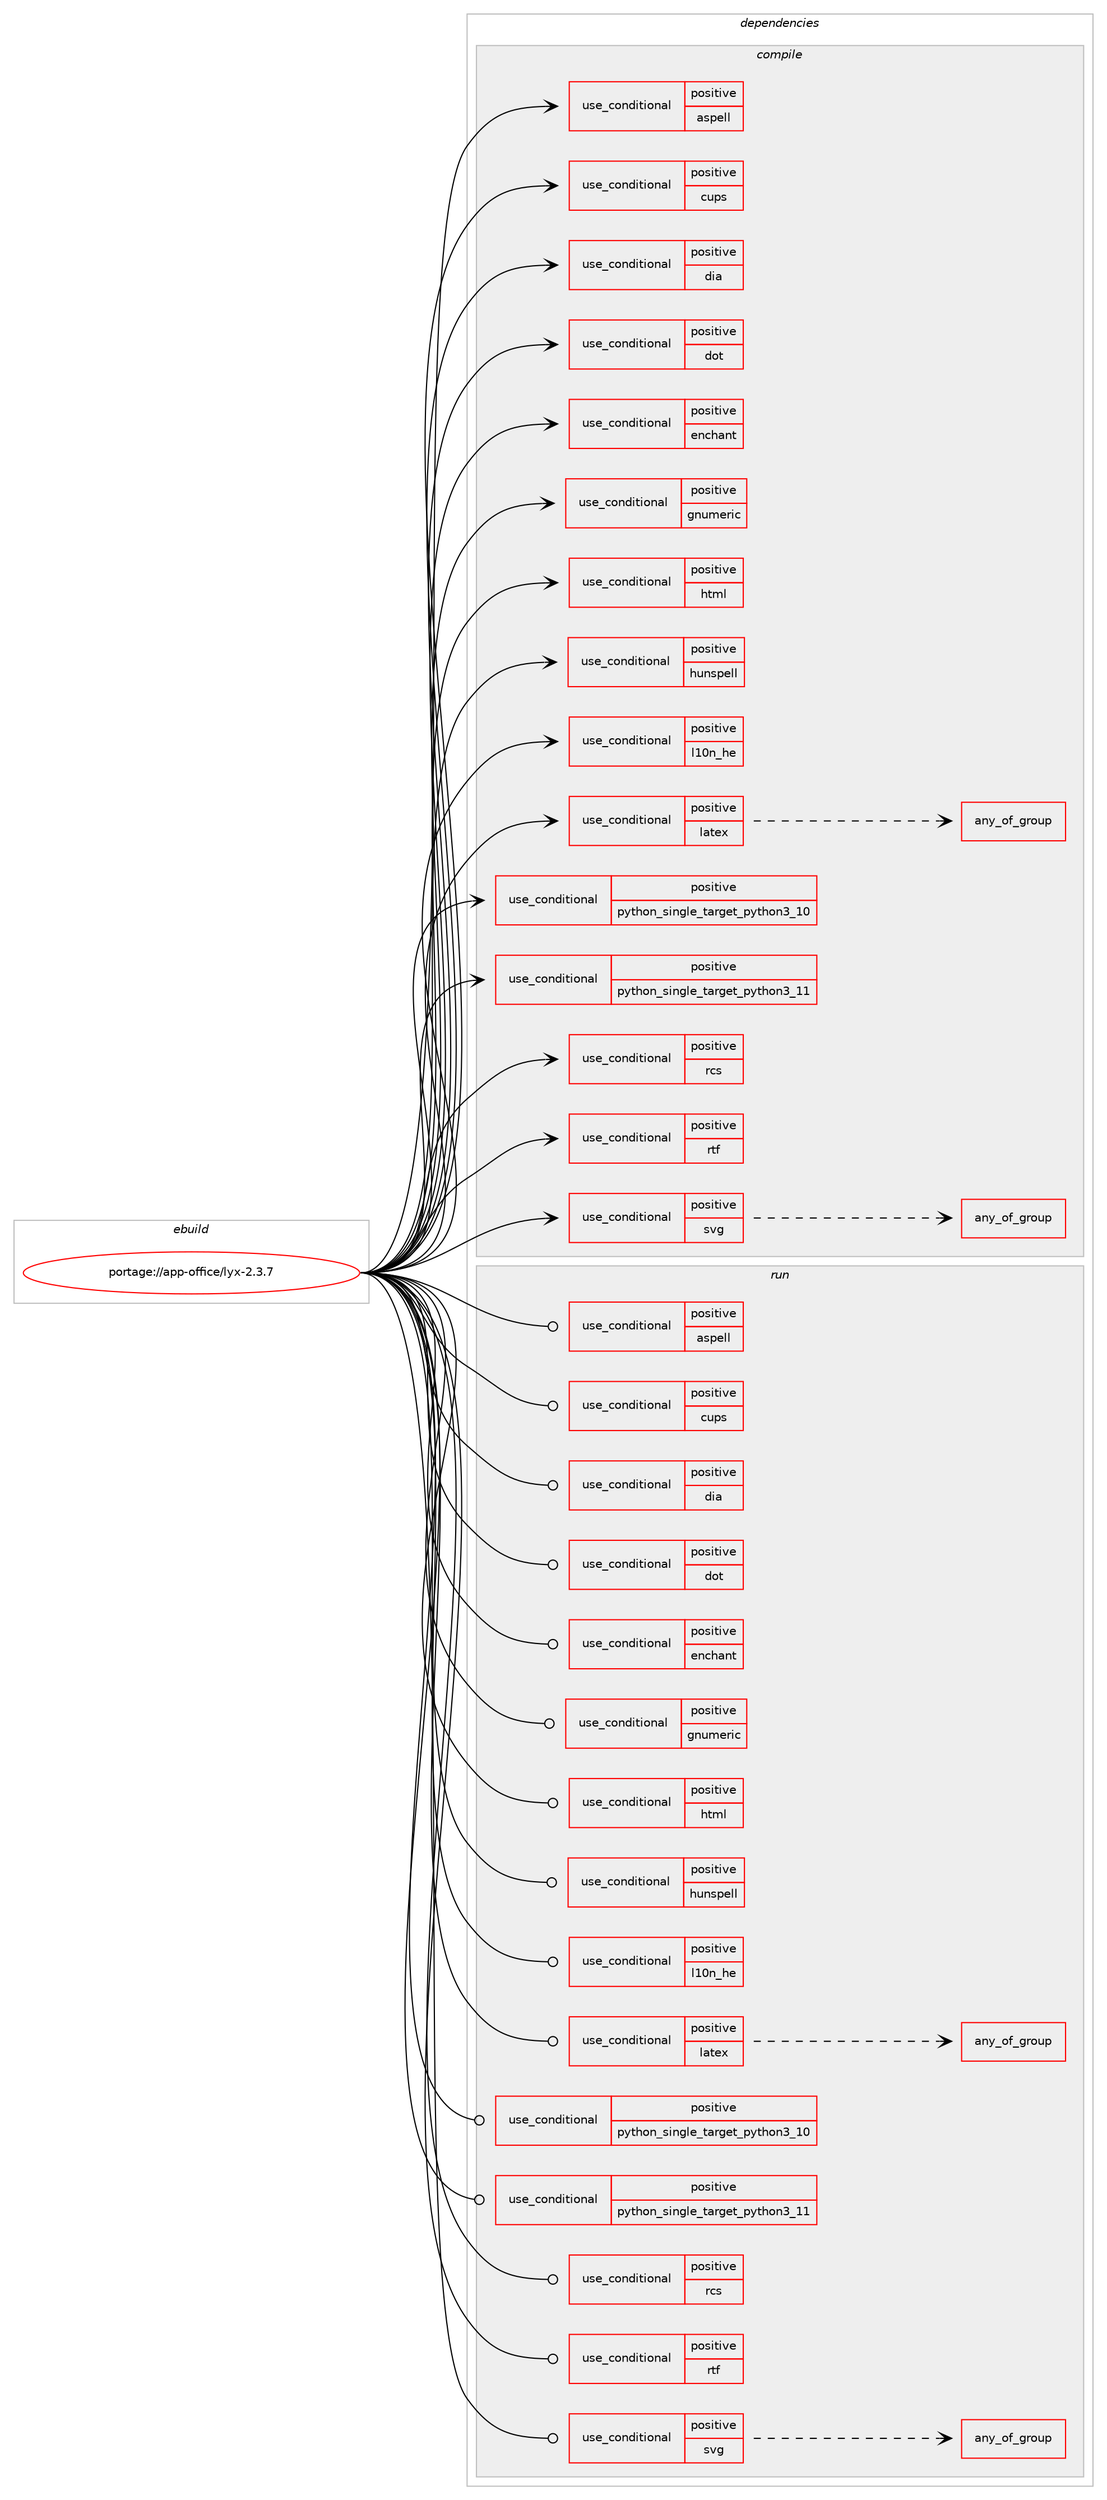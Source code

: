 digraph prolog {

# *************
# Graph options
# *************

newrank=true;
concentrate=true;
compound=true;
graph [rankdir=LR,fontname=Helvetica,fontsize=10,ranksep=1.5];#, ranksep=2.5, nodesep=0.2];
edge  [arrowhead=vee];
node  [fontname=Helvetica,fontsize=10];

# **********
# The ebuild
# **********

subgraph cluster_leftcol {
color=gray;
rank=same;
label=<<i>ebuild</i>>;
id [label="portage://app-office/lyx-2.3.7", color=red, width=4, href="../app-office/lyx-2.3.7.svg"];
}

# ****************
# The dependencies
# ****************

subgraph cluster_midcol {
color=gray;
label=<<i>dependencies</i>>;
subgraph cluster_compile {
fillcolor="#eeeeee";
style=filled;
label=<<i>compile</i>>;
subgraph cond13233 {
dependency21268 [label=<<TABLE BORDER="0" CELLBORDER="1" CELLSPACING="0" CELLPADDING="4"><TR><TD ROWSPAN="3" CELLPADDING="10">use_conditional</TD></TR><TR><TD>positive</TD></TR><TR><TD>aspell</TD></TR></TABLE>>, shape=none, color=red];
# *** BEGIN UNKNOWN DEPENDENCY TYPE (TODO) ***
# dependency21268 -> package_dependency(portage://app-office/lyx-2.3.7,install,no,app-text,aspell,none,[,,],[],[])
# *** END UNKNOWN DEPENDENCY TYPE (TODO) ***

}
id:e -> dependency21268:w [weight=20,style="solid",arrowhead="vee"];
subgraph cond13234 {
dependency21269 [label=<<TABLE BORDER="0" CELLBORDER="1" CELLSPACING="0" CELLPADDING="4"><TR><TD ROWSPAN="3" CELLPADDING="10">use_conditional</TD></TR><TR><TD>positive</TD></TR><TR><TD>cups</TD></TR></TABLE>>, shape=none, color=red];
# *** BEGIN UNKNOWN DEPENDENCY TYPE (TODO) ***
# dependency21269 -> package_dependency(portage://app-office/lyx-2.3.7,install,no,net-print,cups,none,[,,],[],[])
# *** END UNKNOWN DEPENDENCY TYPE (TODO) ***

}
id:e -> dependency21269:w [weight=20,style="solid",arrowhead="vee"];
subgraph cond13235 {
dependency21270 [label=<<TABLE BORDER="0" CELLBORDER="1" CELLSPACING="0" CELLPADDING="4"><TR><TD ROWSPAN="3" CELLPADDING="10">use_conditional</TD></TR><TR><TD>positive</TD></TR><TR><TD>dia</TD></TR></TABLE>>, shape=none, color=red];
# *** BEGIN UNKNOWN DEPENDENCY TYPE (TODO) ***
# dependency21270 -> package_dependency(portage://app-office/lyx-2.3.7,install,no,app-office,dia,none,[,,],[],[])
# *** END UNKNOWN DEPENDENCY TYPE (TODO) ***

}
id:e -> dependency21270:w [weight=20,style="solid",arrowhead="vee"];
subgraph cond13236 {
dependency21271 [label=<<TABLE BORDER="0" CELLBORDER="1" CELLSPACING="0" CELLPADDING="4"><TR><TD ROWSPAN="3" CELLPADDING="10">use_conditional</TD></TR><TR><TD>positive</TD></TR><TR><TD>dot</TD></TR></TABLE>>, shape=none, color=red];
# *** BEGIN UNKNOWN DEPENDENCY TYPE (TODO) ***
# dependency21271 -> package_dependency(portage://app-office/lyx-2.3.7,install,no,media-gfx,graphviz,none,[,,],[],[])
# *** END UNKNOWN DEPENDENCY TYPE (TODO) ***

}
id:e -> dependency21271:w [weight=20,style="solid",arrowhead="vee"];
subgraph cond13237 {
dependency21272 [label=<<TABLE BORDER="0" CELLBORDER="1" CELLSPACING="0" CELLPADDING="4"><TR><TD ROWSPAN="3" CELLPADDING="10">use_conditional</TD></TR><TR><TD>positive</TD></TR><TR><TD>enchant</TD></TR></TABLE>>, shape=none, color=red];
# *** BEGIN UNKNOWN DEPENDENCY TYPE (TODO) ***
# dependency21272 -> package_dependency(portage://app-office/lyx-2.3.7,install,no,app-text,enchant,none,[,,],[slot(2)],[])
# *** END UNKNOWN DEPENDENCY TYPE (TODO) ***

}
id:e -> dependency21272:w [weight=20,style="solid",arrowhead="vee"];
subgraph cond13238 {
dependency21273 [label=<<TABLE BORDER="0" CELLBORDER="1" CELLSPACING="0" CELLPADDING="4"><TR><TD ROWSPAN="3" CELLPADDING="10">use_conditional</TD></TR><TR><TD>positive</TD></TR><TR><TD>gnumeric</TD></TR></TABLE>>, shape=none, color=red];
# *** BEGIN UNKNOWN DEPENDENCY TYPE (TODO) ***
# dependency21273 -> package_dependency(portage://app-office/lyx-2.3.7,install,no,app-office,gnumeric,none,[,,],[],[])
# *** END UNKNOWN DEPENDENCY TYPE (TODO) ***

}
id:e -> dependency21273:w [weight=20,style="solid",arrowhead="vee"];
subgraph cond13239 {
dependency21274 [label=<<TABLE BORDER="0" CELLBORDER="1" CELLSPACING="0" CELLPADDING="4"><TR><TD ROWSPAN="3" CELLPADDING="10">use_conditional</TD></TR><TR><TD>positive</TD></TR><TR><TD>html</TD></TR></TABLE>>, shape=none, color=red];
# *** BEGIN UNKNOWN DEPENDENCY TYPE (TODO) ***
# dependency21274 -> package_dependency(portage://app-office/lyx-2.3.7,install,no,dev-tex,html2latex,none,[,,],[],[])
# *** END UNKNOWN DEPENDENCY TYPE (TODO) ***

}
id:e -> dependency21274:w [weight=20,style="solid",arrowhead="vee"];
subgraph cond13240 {
dependency21275 [label=<<TABLE BORDER="0" CELLBORDER="1" CELLSPACING="0" CELLPADDING="4"><TR><TD ROWSPAN="3" CELLPADDING="10">use_conditional</TD></TR><TR><TD>positive</TD></TR><TR><TD>hunspell</TD></TR></TABLE>>, shape=none, color=red];
# *** BEGIN UNKNOWN DEPENDENCY TYPE (TODO) ***
# dependency21275 -> package_dependency(portage://app-office/lyx-2.3.7,install,no,app-text,hunspell,none,[,,],[],[])
# *** END UNKNOWN DEPENDENCY TYPE (TODO) ***

}
id:e -> dependency21275:w [weight=20,style="solid",arrowhead="vee"];
subgraph cond13241 {
dependency21276 [label=<<TABLE BORDER="0" CELLBORDER="1" CELLSPACING="0" CELLPADDING="4"><TR><TD ROWSPAN="3" CELLPADDING="10">use_conditional</TD></TR><TR><TD>positive</TD></TR><TR><TD>l10n_he</TD></TR></TABLE>>, shape=none, color=red];
# *** BEGIN UNKNOWN DEPENDENCY TYPE (TODO) ***
# dependency21276 -> package_dependency(portage://app-office/lyx-2.3.7,install,no,dev-tex,culmus-latex,none,[,,],[],[])
# *** END UNKNOWN DEPENDENCY TYPE (TODO) ***

}
id:e -> dependency21276:w [weight=20,style="solid",arrowhead="vee"];
subgraph cond13242 {
dependency21277 [label=<<TABLE BORDER="0" CELLBORDER="1" CELLSPACING="0" CELLPADDING="4"><TR><TD ROWSPAN="3" CELLPADDING="10">use_conditional</TD></TR><TR><TD>positive</TD></TR><TR><TD>latex</TD></TR></TABLE>>, shape=none, color=red];
# *** BEGIN UNKNOWN DEPENDENCY TYPE (TODO) ***
# dependency21277 -> package_dependency(portage://app-office/lyx-2.3.7,install,no,app-text,dvipng,none,[,,],[],[])
# *** END UNKNOWN DEPENDENCY TYPE (TODO) ***

# *** BEGIN UNKNOWN DEPENDENCY TYPE (TODO) ***
# dependency21277 -> package_dependency(portage://app-office/lyx-2.3.7,install,no,app-text,ghostscript-gpl,none,[,,],[],[])
# *** END UNKNOWN DEPENDENCY TYPE (TODO) ***

# *** BEGIN UNKNOWN DEPENDENCY TYPE (TODO) ***
# dependency21277 -> package_dependency(portage://app-office/lyx-2.3.7,install,no,app-text,ps2eps,none,[,,],[],[])
# *** END UNKNOWN DEPENDENCY TYPE (TODO) ***

# *** BEGIN UNKNOWN DEPENDENCY TYPE (TODO) ***
# dependency21277 -> package_dependency(portage://app-office/lyx-2.3.7,install,no,app-text,texlive,none,[,,],[],[])
# *** END UNKNOWN DEPENDENCY TYPE (TODO) ***

# *** BEGIN UNKNOWN DEPENDENCY TYPE (TODO) ***
# dependency21277 -> package_dependency(portage://app-office/lyx-2.3.7,install,no,dev-texlive,texlive-fontsrecommended,none,[,,],[],[])
# *** END UNKNOWN DEPENDENCY TYPE (TODO) ***

# *** BEGIN UNKNOWN DEPENDENCY TYPE (TODO) ***
# dependency21277 -> package_dependency(portage://app-office/lyx-2.3.7,install,no,dev-texlive,texlive-latexextra,none,[,,],[],[])
# *** END UNKNOWN DEPENDENCY TYPE (TODO) ***

# *** BEGIN UNKNOWN DEPENDENCY TYPE (TODO) ***
# dependency21277 -> package_dependency(portage://app-office/lyx-2.3.7,install,no,dev-texlive,texlive-mathscience,none,[,,],[],[])
# *** END UNKNOWN DEPENDENCY TYPE (TODO) ***

# *** BEGIN UNKNOWN DEPENDENCY TYPE (TODO) ***
# dependency21277 -> package_dependency(portage://app-office/lyx-2.3.7,install,no,dev-texlive,texlive-pictures,none,[,,],[],[])
# *** END UNKNOWN DEPENDENCY TYPE (TODO) ***

# *** BEGIN UNKNOWN DEPENDENCY TYPE (TODO) ***
# dependency21277 -> package_dependency(portage://app-office/lyx-2.3.7,install,no,dev-texlive,texlive-plaingeneric,none,[,,],[],[])
# *** END UNKNOWN DEPENDENCY TYPE (TODO) ***

subgraph any353 {
dependency21278 [label=<<TABLE BORDER="0" CELLBORDER="1" CELLSPACING="0" CELLPADDING="4"><TR><TD CELLPADDING="10">any_of_group</TD></TR></TABLE>>, shape=none, color=red];# *** BEGIN UNKNOWN DEPENDENCY TYPE (TODO) ***
# dependency21278 -> package_dependency(portage://app-office/lyx-2.3.7,install,no,dev-tex,hevea,none,[,,],[],[])
# *** END UNKNOWN DEPENDENCY TYPE (TODO) ***

# *** BEGIN UNKNOWN DEPENDENCY TYPE (TODO) ***
# dependency21278 -> package_dependency(portage://app-office/lyx-2.3.7,install,no,dev-tex,latex2html,none,[,,],[],[])
# *** END UNKNOWN DEPENDENCY TYPE (TODO) ***

# *** BEGIN UNKNOWN DEPENDENCY TYPE (TODO) ***
# dependency21278 -> package_dependency(portage://app-office/lyx-2.3.7,install,no,dev-tex,tex4ht,none,[,,],[],[use(enable(java),none)])
# *** END UNKNOWN DEPENDENCY TYPE (TODO) ***

# *** BEGIN UNKNOWN DEPENDENCY TYPE (TODO) ***
# dependency21278 -> package_dependency(portage://app-office/lyx-2.3.7,install,no,dev-tex,tth,none,[,,],[],[])
# *** END UNKNOWN DEPENDENCY TYPE (TODO) ***

}
dependency21277:e -> dependency21278:w [weight=20,style="dashed",arrowhead="vee"];
}
id:e -> dependency21277:w [weight=20,style="solid",arrowhead="vee"];
subgraph cond13243 {
dependency21279 [label=<<TABLE BORDER="0" CELLBORDER="1" CELLSPACING="0" CELLPADDING="4"><TR><TD ROWSPAN="3" CELLPADDING="10">use_conditional</TD></TR><TR><TD>positive</TD></TR><TR><TD>python_single_target_python3_10</TD></TR></TABLE>>, shape=none, color=red];
# *** BEGIN UNKNOWN DEPENDENCY TYPE (TODO) ***
# dependency21279 -> package_dependency(portage://app-office/lyx-2.3.7,install,no,dev-lang,python,none,[,,],[slot(3.10)],[])
# *** END UNKNOWN DEPENDENCY TYPE (TODO) ***

}
id:e -> dependency21279:w [weight=20,style="solid",arrowhead="vee"];
subgraph cond13244 {
dependency21280 [label=<<TABLE BORDER="0" CELLBORDER="1" CELLSPACING="0" CELLPADDING="4"><TR><TD ROWSPAN="3" CELLPADDING="10">use_conditional</TD></TR><TR><TD>positive</TD></TR><TR><TD>python_single_target_python3_11</TD></TR></TABLE>>, shape=none, color=red];
# *** BEGIN UNKNOWN DEPENDENCY TYPE (TODO) ***
# dependency21280 -> package_dependency(portage://app-office/lyx-2.3.7,install,no,dev-lang,python,none,[,,],[slot(3.11)],[])
# *** END UNKNOWN DEPENDENCY TYPE (TODO) ***

}
id:e -> dependency21280:w [weight=20,style="solid",arrowhead="vee"];
subgraph cond13245 {
dependency21281 [label=<<TABLE BORDER="0" CELLBORDER="1" CELLSPACING="0" CELLPADDING="4"><TR><TD ROWSPAN="3" CELLPADDING="10">use_conditional</TD></TR><TR><TD>positive</TD></TR><TR><TD>rcs</TD></TR></TABLE>>, shape=none, color=red];
# *** BEGIN UNKNOWN DEPENDENCY TYPE (TODO) ***
# dependency21281 -> package_dependency(portage://app-office/lyx-2.3.7,install,no,dev-vcs,rcs,none,[,,],[],[])
# *** END UNKNOWN DEPENDENCY TYPE (TODO) ***

}
id:e -> dependency21281:w [weight=20,style="solid",arrowhead="vee"];
subgraph cond13246 {
dependency21282 [label=<<TABLE BORDER="0" CELLBORDER="1" CELLSPACING="0" CELLPADDING="4"><TR><TD ROWSPAN="3" CELLPADDING="10">use_conditional</TD></TR><TR><TD>positive</TD></TR><TR><TD>rtf</TD></TR></TABLE>>, shape=none, color=red];
# *** BEGIN UNKNOWN DEPENDENCY TYPE (TODO) ***
# dependency21282 -> package_dependency(portage://app-office/lyx-2.3.7,install,no,app-text,unrtf,none,[,,],[],[])
# *** END UNKNOWN DEPENDENCY TYPE (TODO) ***

# *** BEGIN UNKNOWN DEPENDENCY TYPE (TODO) ***
# dependency21282 -> package_dependency(portage://app-office/lyx-2.3.7,install,no,dev-tex,html2latex,none,[,,],[],[])
# *** END UNKNOWN DEPENDENCY TYPE (TODO) ***

# *** BEGIN UNKNOWN DEPENDENCY TYPE (TODO) ***
# dependency21282 -> package_dependency(portage://app-office/lyx-2.3.7,install,no,dev-tex,latex2rtf,none,[,,],[],[])
# *** END UNKNOWN DEPENDENCY TYPE (TODO) ***

}
id:e -> dependency21282:w [weight=20,style="solid",arrowhead="vee"];
subgraph cond13247 {
dependency21283 [label=<<TABLE BORDER="0" CELLBORDER="1" CELLSPACING="0" CELLPADDING="4"><TR><TD ROWSPAN="3" CELLPADDING="10">use_conditional</TD></TR><TR><TD>positive</TD></TR><TR><TD>svg</TD></TR></TABLE>>, shape=none, color=red];
subgraph any354 {
dependency21284 [label=<<TABLE BORDER="0" CELLBORDER="1" CELLSPACING="0" CELLPADDING="4"><TR><TD CELLPADDING="10">any_of_group</TD></TR></TABLE>>, shape=none, color=red];# *** BEGIN UNKNOWN DEPENDENCY TYPE (TODO) ***
# dependency21284 -> package_dependency(portage://app-office/lyx-2.3.7,install,no,gnome-base,librsvg,none,[,,],[],[])
# *** END UNKNOWN DEPENDENCY TYPE (TODO) ***

# *** BEGIN UNKNOWN DEPENDENCY TYPE (TODO) ***
# dependency21284 -> package_dependency(portage://app-office/lyx-2.3.7,install,no,media-gfx,inkscape,none,[,,],[],[])
# *** END UNKNOWN DEPENDENCY TYPE (TODO) ***

}
dependency21283:e -> dependency21284:w [weight=20,style="dashed",arrowhead="vee"];
}
id:e -> dependency21283:w [weight=20,style="solid",arrowhead="vee"];
# *** BEGIN UNKNOWN DEPENDENCY TYPE (TODO) ***
# id -> package_dependency(portage://app-office/lyx-2.3.7,install,no,app-text,mythes,none,[,,],[],[])
# *** END UNKNOWN DEPENDENCY TYPE (TODO) ***

# *** BEGIN UNKNOWN DEPENDENCY TYPE (TODO) ***
# id -> package_dependency(portage://app-office/lyx-2.3.7,install,no,dev-libs,boost,none,[,,],any_same_slot,[])
# *** END UNKNOWN DEPENDENCY TYPE (TODO) ***

# *** BEGIN UNKNOWN DEPENDENCY TYPE (TODO) ***
# id -> package_dependency(portage://app-office/lyx-2.3.7,install,no,dev-qt,qtconcurrent,none,[,,],[slot(5)],[])
# *** END UNKNOWN DEPENDENCY TYPE (TODO) ***

# *** BEGIN UNKNOWN DEPENDENCY TYPE (TODO) ***
# id -> package_dependency(portage://app-office/lyx-2.3.7,install,no,dev-qt,qtcore,none,[,,],[slot(5)],[])
# *** END UNKNOWN DEPENDENCY TYPE (TODO) ***

# *** BEGIN UNKNOWN DEPENDENCY TYPE (TODO) ***
# id -> package_dependency(portage://app-office/lyx-2.3.7,install,no,dev-qt,qtgui,none,[,,],[slot(5)],[])
# *** END UNKNOWN DEPENDENCY TYPE (TODO) ***

# *** BEGIN UNKNOWN DEPENDENCY TYPE (TODO) ***
# id -> package_dependency(portage://app-office/lyx-2.3.7,install,no,dev-qt,qtsvg,none,[,,],[slot(5)],[])
# *** END UNKNOWN DEPENDENCY TYPE (TODO) ***

# *** BEGIN UNKNOWN DEPENDENCY TYPE (TODO) ***
# id -> package_dependency(portage://app-office/lyx-2.3.7,install,no,dev-qt,qtwidgets,none,[,,],[slot(5)],[])
# *** END UNKNOWN DEPENDENCY TYPE (TODO) ***

# *** BEGIN UNKNOWN DEPENDENCY TYPE (TODO) ***
# id -> package_dependency(portage://app-office/lyx-2.3.7,install,no,dev-qt,qtx11extras,none,[,,],[slot(5)],[])
# *** END UNKNOWN DEPENDENCY TYPE (TODO) ***

# *** BEGIN UNKNOWN DEPENDENCY TYPE (TODO) ***
# id -> package_dependency(portage://app-office/lyx-2.3.7,install,no,sys-apps,file,none,[,,],[],[])
# *** END UNKNOWN DEPENDENCY TYPE (TODO) ***

# *** BEGIN UNKNOWN DEPENDENCY TYPE (TODO) ***
# id -> package_dependency(portage://app-office/lyx-2.3.7,install,no,sys-libs,zlib,none,[,,],[],[])
# *** END UNKNOWN DEPENDENCY TYPE (TODO) ***

# *** BEGIN UNKNOWN DEPENDENCY TYPE (TODO) ***
# id -> package_dependency(portage://app-office/lyx-2.3.7,install,no,virtual,imagemagick-tools,none,[,,],[],[use(enable(png),none),use(optenable(svg),none)])
# *** END UNKNOWN DEPENDENCY TYPE (TODO) ***

# *** BEGIN UNKNOWN DEPENDENCY TYPE (TODO) ***
# id -> package_dependency(portage://app-office/lyx-2.3.7,install,no,x11-misc,xdg-utils,none,[,,],[],[])
# *** END UNKNOWN DEPENDENCY TYPE (TODO) ***

}
subgraph cluster_compileandrun {
fillcolor="#eeeeee";
style=filled;
label=<<i>compile and run</i>>;
}
subgraph cluster_run {
fillcolor="#eeeeee";
style=filled;
label=<<i>run</i>>;
subgraph cond13248 {
dependency21285 [label=<<TABLE BORDER="0" CELLBORDER="1" CELLSPACING="0" CELLPADDING="4"><TR><TD ROWSPAN="3" CELLPADDING="10">use_conditional</TD></TR><TR><TD>positive</TD></TR><TR><TD>aspell</TD></TR></TABLE>>, shape=none, color=red];
# *** BEGIN UNKNOWN DEPENDENCY TYPE (TODO) ***
# dependency21285 -> package_dependency(portage://app-office/lyx-2.3.7,run,no,app-text,aspell,none,[,,],[],[])
# *** END UNKNOWN DEPENDENCY TYPE (TODO) ***

}
id:e -> dependency21285:w [weight=20,style="solid",arrowhead="odot"];
subgraph cond13249 {
dependency21286 [label=<<TABLE BORDER="0" CELLBORDER="1" CELLSPACING="0" CELLPADDING="4"><TR><TD ROWSPAN="3" CELLPADDING="10">use_conditional</TD></TR><TR><TD>positive</TD></TR><TR><TD>cups</TD></TR></TABLE>>, shape=none, color=red];
# *** BEGIN UNKNOWN DEPENDENCY TYPE (TODO) ***
# dependency21286 -> package_dependency(portage://app-office/lyx-2.3.7,run,no,net-print,cups,none,[,,],[],[])
# *** END UNKNOWN DEPENDENCY TYPE (TODO) ***

}
id:e -> dependency21286:w [weight=20,style="solid",arrowhead="odot"];
subgraph cond13250 {
dependency21287 [label=<<TABLE BORDER="0" CELLBORDER="1" CELLSPACING="0" CELLPADDING="4"><TR><TD ROWSPAN="3" CELLPADDING="10">use_conditional</TD></TR><TR><TD>positive</TD></TR><TR><TD>dia</TD></TR></TABLE>>, shape=none, color=red];
# *** BEGIN UNKNOWN DEPENDENCY TYPE (TODO) ***
# dependency21287 -> package_dependency(portage://app-office/lyx-2.3.7,run,no,app-office,dia,none,[,,],[],[])
# *** END UNKNOWN DEPENDENCY TYPE (TODO) ***

}
id:e -> dependency21287:w [weight=20,style="solid",arrowhead="odot"];
subgraph cond13251 {
dependency21288 [label=<<TABLE BORDER="0" CELLBORDER="1" CELLSPACING="0" CELLPADDING="4"><TR><TD ROWSPAN="3" CELLPADDING="10">use_conditional</TD></TR><TR><TD>positive</TD></TR><TR><TD>dot</TD></TR></TABLE>>, shape=none, color=red];
# *** BEGIN UNKNOWN DEPENDENCY TYPE (TODO) ***
# dependency21288 -> package_dependency(portage://app-office/lyx-2.3.7,run,no,media-gfx,graphviz,none,[,,],[],[])
# *** END UNKNOWN DEPENDENCY TYPE (TODO) ***

}
id:e -> dependency21288:w [weight=20,style="solid",arrowhead="odot"];
subgraph cond13252 {
dependency21289 [label=<<TABLE BORDER="0" CELLBORDER="1" CELLSPACING="0" CELLPADDING="4"><TR><TD ROWSPAN="3" CELLPADDING="10">use_conditional</TD></TR><TR><TD>positive</TD></TR><TR><TD>enchant</TD></TR></TABLE>>, shape=none, color=red];
# *** BEGIN UNKNOWN DEPENDENCY TYPE (TODO) ***
# dependency21289 -> package_dependency(portage://app-office/lyx-2.3.7,run,no,app-text,enchant,none,[,,],[slot(2)],[])
# *** END UNKNOWN DEPENDENCY TYPE (TODO) ***

}
id:e -> dependency21289:w [weight=20,style="solid",arrowhead="odot"];
subgraph cond13253 {
dependency21290 [label=<<TABLE BORDER="0" CELLBORDER="1" CELLSPACING="0" CELLPADDING="4"><TR><TD ROWSPAN="3" CELLPADDING="10">use_conditional</TD></TR><TR><TD>positive</TD></TR><TR><TD>gnumeric</TD></TR></TABLE>>, shape=none, color=red];
# *** BEGIN UNKNOWN DEPENDENCY TYPE (TODO) ***
# dependency21290 -> package_dependency(portage://app-office/lyx-2.3.7,run,no,app-office,gnumeric,none,[,,],[],[])
# *** END UNKNOWN DEPENDENCY TYPE (TODO) ***

}
id:e -> dependency21290:w [weight=20,style="solid",arrowhead="odot"];
subgraph cond13254 {
dependency21291 [label=<<TABLE BORDER="0" CELLBORDER="1" CELLSPACING="0" CELLPADDING="4"><TR><TD ROWSPAN="3" CELLPADDING="10">use_conditional</TD></TR><TR><TD>positive</TD></TR><TR><TD>html</TD></TR></TABLE>>, shape=none, color=red];
# *** BEGIN UNKNOWN DEPENDENCY TYPE (TODO) ***
# dependency21291 -> package_dependency(portage://app-office/lyx-2.3.7,run,no,dev-tex,html2latex,none,[,,],[],[])
# *** END UNKNOWN DEPENDENCY TYPE (TODO) ***

}
id:e -> dependency21291:w [weight=20,style="solid",arrowhead="odot"];
subgraph cond13255 {
dependency21292 [label=<<TABLE BORDER="0" CELLBORDER="1" CELLSPACING="0" CELLPADDING="4"><TR><TD ROWSPAN="3" CELLPADDING="10">use_conditional</TD></TR><TR><TD>positive</TD></TR><TR><TD>hunspell</TD></TR></TABLE>>, shape=none, color=red];
# *** BEGIN UNKNOWN DEPENDENCY TYPE (TODO) ***
# dependency21292 -> package_dependency(portage://app-office/lyx-2.3.7,run,no,app-text,hunspell,none,[,,],[],[])
# *** END UNKNOWN DEPENDENCY TYPE (TODO) ***

}
id:e -> dependency21292:w [weight=20,style="solid",arrowhead="odot"];
subgraph cond13256 {
dependency21293 [label=<<TABLE BORDER="0" CELLBORDER="1" CELLSPACING="0" CELLPADDING="4"><TR><TD ROWSPAN="3" CELLPADDING="10">use_conditional</TD></TR><TR><TD>positive</TD></TR><TR><TD>l10n_he</TD></TR></TABLE>>, shape=none, color=red];
# *** BEGIN UNKNOWN DEPENDENCY TYPE (TODO) ***
# dependency21293 -> package_dependency(portage://app-office/lyx-2.3.7,run,no,dev-tex,culmus-latex,none,[,,],[],[])
# *** END UNKNOWN DEPENDENCY TYPE (TODO) ***

}
id:e -> dependency21293:w [weight=20,style="solid",arrowhead="odot"];
subgraph cond13257 {
dependency21294 [label=<<TABLE BORDER="0" CELLBORDER="1" CELLSPACING="0" CELLPADDING="4"><TR><TD ROWSPAN="3" CELLPADDING="10">use_conditional</TD></TR><TR><TD>positive</TD></TR><TR><TD>latex</TD></TR></TABLE>>, shape=none, color=red];
# *** BEGIN UNKNOWN DEPENDENCY TYPE (TODO) ***
# dependency21294 -> package_dependency(portage://app-office/lyx-2.3.7,run,no,app-text,dvipng,none,[,,],[],[])
# *** END UNKNOWN DEPENDENCY TYPE (TODO) ***

# *** BEGIN UNKNOWN DEPENDENCY TYPE (TODO) ***
# dependency21294 -> package_dependency(portage://app-office/lyx-2.3.7,run,no,app-text,ghostscript-gpl,none,[,,],[],[])
# *** END UNKNOWN DEPENDENCY TYPE (TODO) ***

# *** BEGIN UNKNOWN DEPENDENCY TYPE (TODO) ***
# dependency21294 -> package_dependency(portage://app-office/lyx-2.3.7,run,no,app-text,ps2eps,none,[,,],[],[])
# *** END UNKNOWN DEPENDENCY TYPE (TODO) ***

# *** BEGIN UNKNOWN DEPENDENCY TYPE (TODO) ***
# dependency21294 -> package_dependency(portage://app-office/lyx-2.3.7,run,no,app-text,texlive,none,[,,],[],[])
# *** END UNKNOWN DEPENDENCY TYPE (TODO) ***

# *** BEGIN UNKNOWN DEPENDENCY TYPE (TODO) ***
# dependency21294 -> package_dependency(portage://app-office/lyx-2.3.7,run,no,dev-texlive,texlive-fontsrecommended,none,[,,],[],[])
# *** END UNKNOWN DEPENDENCY TYPE (TODO) ***

# *** BEGIN UNKNOWN DEPENDENCY TYPE (TODO) ***
# dependency21294 -> package_dependency(portage://app-office/lyx-2.3.7,run,no,dev-texlive,texlive-latexextra,none,[,,],[],[])
# *** END UNKNOWN DEPENDENCY TYPE (TODO) ***

# *** BEGIN UNKNOWN DEPENDENCY TYPE (TODO) ***
# dependency21294 -> package_dependency(portage://app-office/lyx-2.3.7,run,no,dev-texlive,texlive-mathscience,none,[,,],[],[])
# *** END UNKNOWN DEPENDENCY TYPE (TODO) ***

# *** BEGIN UNKNOWN DEPENDENCY TYPE (TODO) ***
# dependency21294 -> package_dependency(portage://app-office/lyx-2.3.7,run,no,dev-texlive,texlive-pictures,none,[,,],[],[])
# *** END UNKNOWN DEPENDENCY TYPE (TODO) ***

# *** BEGIN UNKNOWN DEPENDENCY TYPE (TODO) ***
# dependency21294 -> package_dependency(portage://app-office/lyx-2.3.7,run,no,dev-texlive,texlive-plaingeneric,none,[,,],[],[])
# *** END UNKNOWN DEPENDENCY TYPE (TODO) ***

subgraph any355 {
dependency21295 [label=<<TABLE BORDER="0" CELLBORDER="1" CELLSPACING="0" CELLPADDING="4"><TR><TD CELLPADDING="10">any_of_group</TD></TR></TABLE>>, shape=none, color=red];# *** BEGIN UNKNOWN DEPENDENCY TYPE (TODO) ***
# dependency21295 -> package_dependency(portage://app-office/lyx-2.3.7,run,no,dev-tex,hevea,none,[,,],[],[])
# *** END UNKNOWN DEPENDENCY TYPE (TODO) ***

# *** BEGIN UNKNOWN DEPENDENCY TYPE (TODO) ***
# dependency21295 -> package_dependency(portage://app-office/lyx-2.3.7,run,no,dev-tex,latex2html,none,[,,],[],[])
# *** END UNKNOWN DEPENDENCY TYPE (TODO) ***

# *** BEGIN UNKNOWN DEPENDENCY TYPE (TODO) ***
# dependency21295 -> package_dependency(portage://app-office/lyx-2.3.7,run,no,dev-tex,tex4ht,none,[,,],[],[use(enable(java),none)])
# *** END UNKNOWN DEPENDENCY TYPE (TODO) ***

# *** BEGIN UNKNOWN DEPENDENCY TYPE (TODO) ***
# dependency21295 -> package_dependency(portage://app-office/lyx-2.3.7,run,no,dev-tex,tth,none,[,,],[],[])
# *** END UNKNOWN DEPENDENCY TYPE (TODO) ***

}
dependency21294:e -> dependency21295:w [weight=20,style="dashed",arrowhead="vee"];
}
id:e -> dependency21294:w [weight=20,style="solid",arrowhead="odot"];
subgraph cond13258 {
dependency21296 [label=<<TABLE BORDER="0" CELLBORDER="1" CELLSPACING="0" CELLPADDING="4"><TR><TD ROWSPAN="3" CELLPADDING="10">use_conditional</TD></TR><TR><TD>positive</TD></TR><TR><TD>python_single_target_python3_10</TD></TR></TABLE>>, shape=none, color=red];
# *** BEGIN UNKNOWN DEPENDENCY TYPE (TODO) ***
# dependency21296 -> package_dependency(portage://app-office/lyx-2.3.7,run,no,dev-lang,python,none,[,,],[slot(3.10)],[])
# *** END UNKNOWN DEPENDENCY TYPE (TODO) ***

}
id:e -> dependency21296:w [weight=20,style="solid",arrowhead="odot"];
subgraph cond13259 {
dependency21297 [label=<<TABLE BORDER="0" CELLBORDER="1" CELLSPACING="0" CELLPADDING="4"><TR><TD ROWSPAN="3" CELLPADDING="10">use_conditional</TD></TR><TR><TD>positive</TD></TR><TR><TD>python_single_target_python3_11</TD></TR></TABLE>>, shape=none, color=red];
# *** BEGIN UNKNOWN DEPENDENCY TYPE (TODO) ***
# dependency21297 -> package_dependency(portage://app-office/lyx-2.3.7,run,no,dev-lang,python,none,[,,],[slot(3.11)],[])
# *** END UNKNOWN DEPENDENCY TYPE (TODO) ***

}
id:e -> dependency21297:w [weight=20,style="solid",arrowhead="odot"];
subgraph cond13260 {
dependency21298 [label=<<TABLE BORDER="0" CELLBORDER="1" CELLSPACING="0" CELLPADDING="4"><TR><TD ROWSPAN="3" CELLPADDING="10">use_conditional</TD></TR><TR><TD>positive</TD></TR><TR><TD>rcs</TD></TR></TABLE>>, shape=none, color=red];
# *** BEGIN UNKNOWN DEPENDENCY TYPE (TODO) ***
# dependency21298 -> package_dependency(portage://app-office/lyx-2.3.7,run,no,dev-vcs,rcs,none,[,,],[],[])
# *** END UNKNOWN DEPENDENCY TYPE (TODO) ***

}
id:e -> dependency21298:w [weight=20,style="solid",arrowhead="odot"];
subgraph cond13261 {
dependency21299 [label=<<TABLE BORDER="0" CELLBORDER="1" CELLSPACING="0" CELLPADDING="4"><TR><TD ROWSPAN="3" CELLPADDING="10">use_conditional</TD></TR><TR><TD>positive</TD></TR><TR><TD>rtf</TD></TR></TABLE>>, shape=none, color=red];
# *** BEGIN UNKNOWN DEPENDENCY TYPE (TODO) ***
# dependency21299 -> package_dependency(portage://app-office/lyx-2.3.7,run,no,app-text,unrtf,none,[,,],[],[])
# *** END UNKNOWN DEPENDENCY TYPE (TODO) ***

# *** BEGIN UNKNOWN DEPENDENCY TYPE (TODO) ***
# dependency21299 -> package_dependency(portage://app-office/lyx-2.3.7,run,no,dev-tex,html2latex,none,[,,],[],[])
# *** END UNKNOWN DEPENDENCY TYPE (TODO) ***

# *** BEGIN UNKNOWN DEPENDENCY TYPE (TODO) ***
# dependency21299 -> package_dependency(portage://app-office/lyx-2.3.7,run,no,dev-tex,latex2rtf,none,[,,],[],[])
# *** END UNKNOWN DEPENDENCY TYPE (TODO) ***

}
id:e -> dependency21299:w [weight=20,style="solid",arrowhead="odot"];
subgraph cond13262 {
dependency21300 [label=<<TABLE BORDER="0" CELLBORDER="1" CELLSPACING="0" CELLPADDING="4"><TR><TD ROWSPAN="3" CELLPADDING="10">use_conditional</TD></TR><TR><TD>positive</TD></TR><TR><TD>svg</TD></TR></TABLE>>, shape=none, color=red];
subgraph any356 {
dependency21301 [label=<<TABLE BORDER="0" CELLBORDER="1" CELLSPACING="0" CELLPADDING="4"><TR><TD CELLPADDING="10">any_of_group</TD></TR></TABLE>>, shape=none, color=red];# *** BEGIN UNKNOWN DEPENDENCY TYPE (TODO) ***
# dependency21301 -> package_dependency(portage://app-office/lyx-2.3.7,run,no,gnome-base,librsvg,none,[,,],[],[])
# *** END UNKNOWN DEPENDENCY TYPE (TODO) ***

# *** BEGIN UNKNOWN DEPENDENCY TYPE (TODO) ***
# dependency21301 -> package_dependency(portage://app-office/lyx-2.3.7,run,no,media-gfx,inkscape,none,[,,],[],[])
# *** END UNKNOWN DEPENDENCY TYPE (TODO) ***

}
dependency21300:e -> dependency21301:w [weight=20,style="dashed",arrowhead="vee"];
}
id:e -> dependency21300:w [weight=20,style="solid",arrowhead="odot"];
# *** BEGIN UNKNOWN DEPENDENCY TYPE (TODO) ***
# id -> package_dependency(portage://app-office/lyx-2.3.7,run,no,app-text,mythes,none,[,,],[],[])
# *** END UNKNOWN DEPENDENCY TYPE (TODO) ***

# *** BEGIN UNKNOWN DEPENDENCY TYPE (TODO) ***
# id -> package_dependency(portage://app-office/lyx-2.3.7,run,no,dev-libs,boost,none,[,,],any_same_slot,[])
# *** END UNKNOWN DEPENDENCY TYPE (TODO) ***

# *** BEGIN UNKNOWN DEPENDENCY TYPE (TODO) ***
# id -> package_dependency(portage://app-office/lyx-2.3.7,run,no,dev-qt,qtcore,none,[,,],[slot(5)],[])
# *** END UNKNOWN DEPENDENCY TYPE (TODO) ***

# *** BEGIN UNKNOWN DEPENDENCY TYPE (TODO) ***
# id -> package_dependency(portage://app-office/lyx-2.3.7,run,no,dev-qt,qtgui,none,[,,],[slot(5)],[])
# *** END UNKNOWN DEPENDENCY TYPE (TODO) ***

# *** BEGIN UNKNOWN DEPENDENCY TYPE (TODO) ***
# id -> package_dependency(portage://app-office/lyx-2.3.7,run,no,dev-qt,qtsvg,none,[,,],[slot(5)],[])
# *** END UNKNOWN DEPENDENCY TYPE (TODO) ***

# *** BEGIN UNKNOWN DEPENDENCY TYPE (TODO) ***
# id -> package_dependency(portage://app-office/lyx-2.3.7,run,no,dev-qt,qtwidgets,none,[,,],[slot(5)],[])
# *** END UNKNOWN DEPENDENCY TYPE (TODO) ***

# *** BEGIN UNKNOWN DEPENDENCY TYPE (TODO) ***
# id -> package_dependency(portage://app-office/lyx-2.3.7,run,no,dev-qt,qtx11extras,none,[,,],[slot(5)],[])
# *** END UNKNOWN DEPENDENCY TYPE (TODO) ***

# *** BEGIN UNKNOWN DEPENDENCY TYPE (TODO) ***
# id -> package_dependency(portage://app-office/lyx-2.3.7,run,no,sys-apps,file,none,[,,],[],[])
# *** END UNKNOWN DEPENDENCY TYPE (TODO) ***

# *** BEGIN UNKNOWN DEPENDENCY TYPE (TODO) ***
# id -> package_dependency(portage://app-office/lyx-2.3.7,run,no,sys-libs,zlib,none,[,,],[],[])
# *** END UNKNOWN DEPENDENCY TYPE (TODO) ***

# *** BEGIN UNKNOWN DEPENDENCY TYPE (TODO) ***
# id -> package_dependency(portage://app-office/lyx-2.3.7,run,no,virtual,imagemagick-tools,none,[,,],[],[use(enable(png),none),use(optenable(svg),none)])
# *** END UNKNOWN DEPENDENCY TYPE (TODO) ***

# *** BEGIN UNKNOWN DEPENDENCY TYPE (TODO) ***
# id -> package_dependency(portage://app-office/lyx-2.3.7,run,no,x11-misc,xdg-utils,none,[,,],[],[])
# *** END UNKNOWN DEPENDENCY TYPE (TODO) ***

}
}

# **************
# The candidates
# **************

subgraph cluster_choices {
rank=same;
color=gray;
label=<<i>candidates</i>>;

}

}
